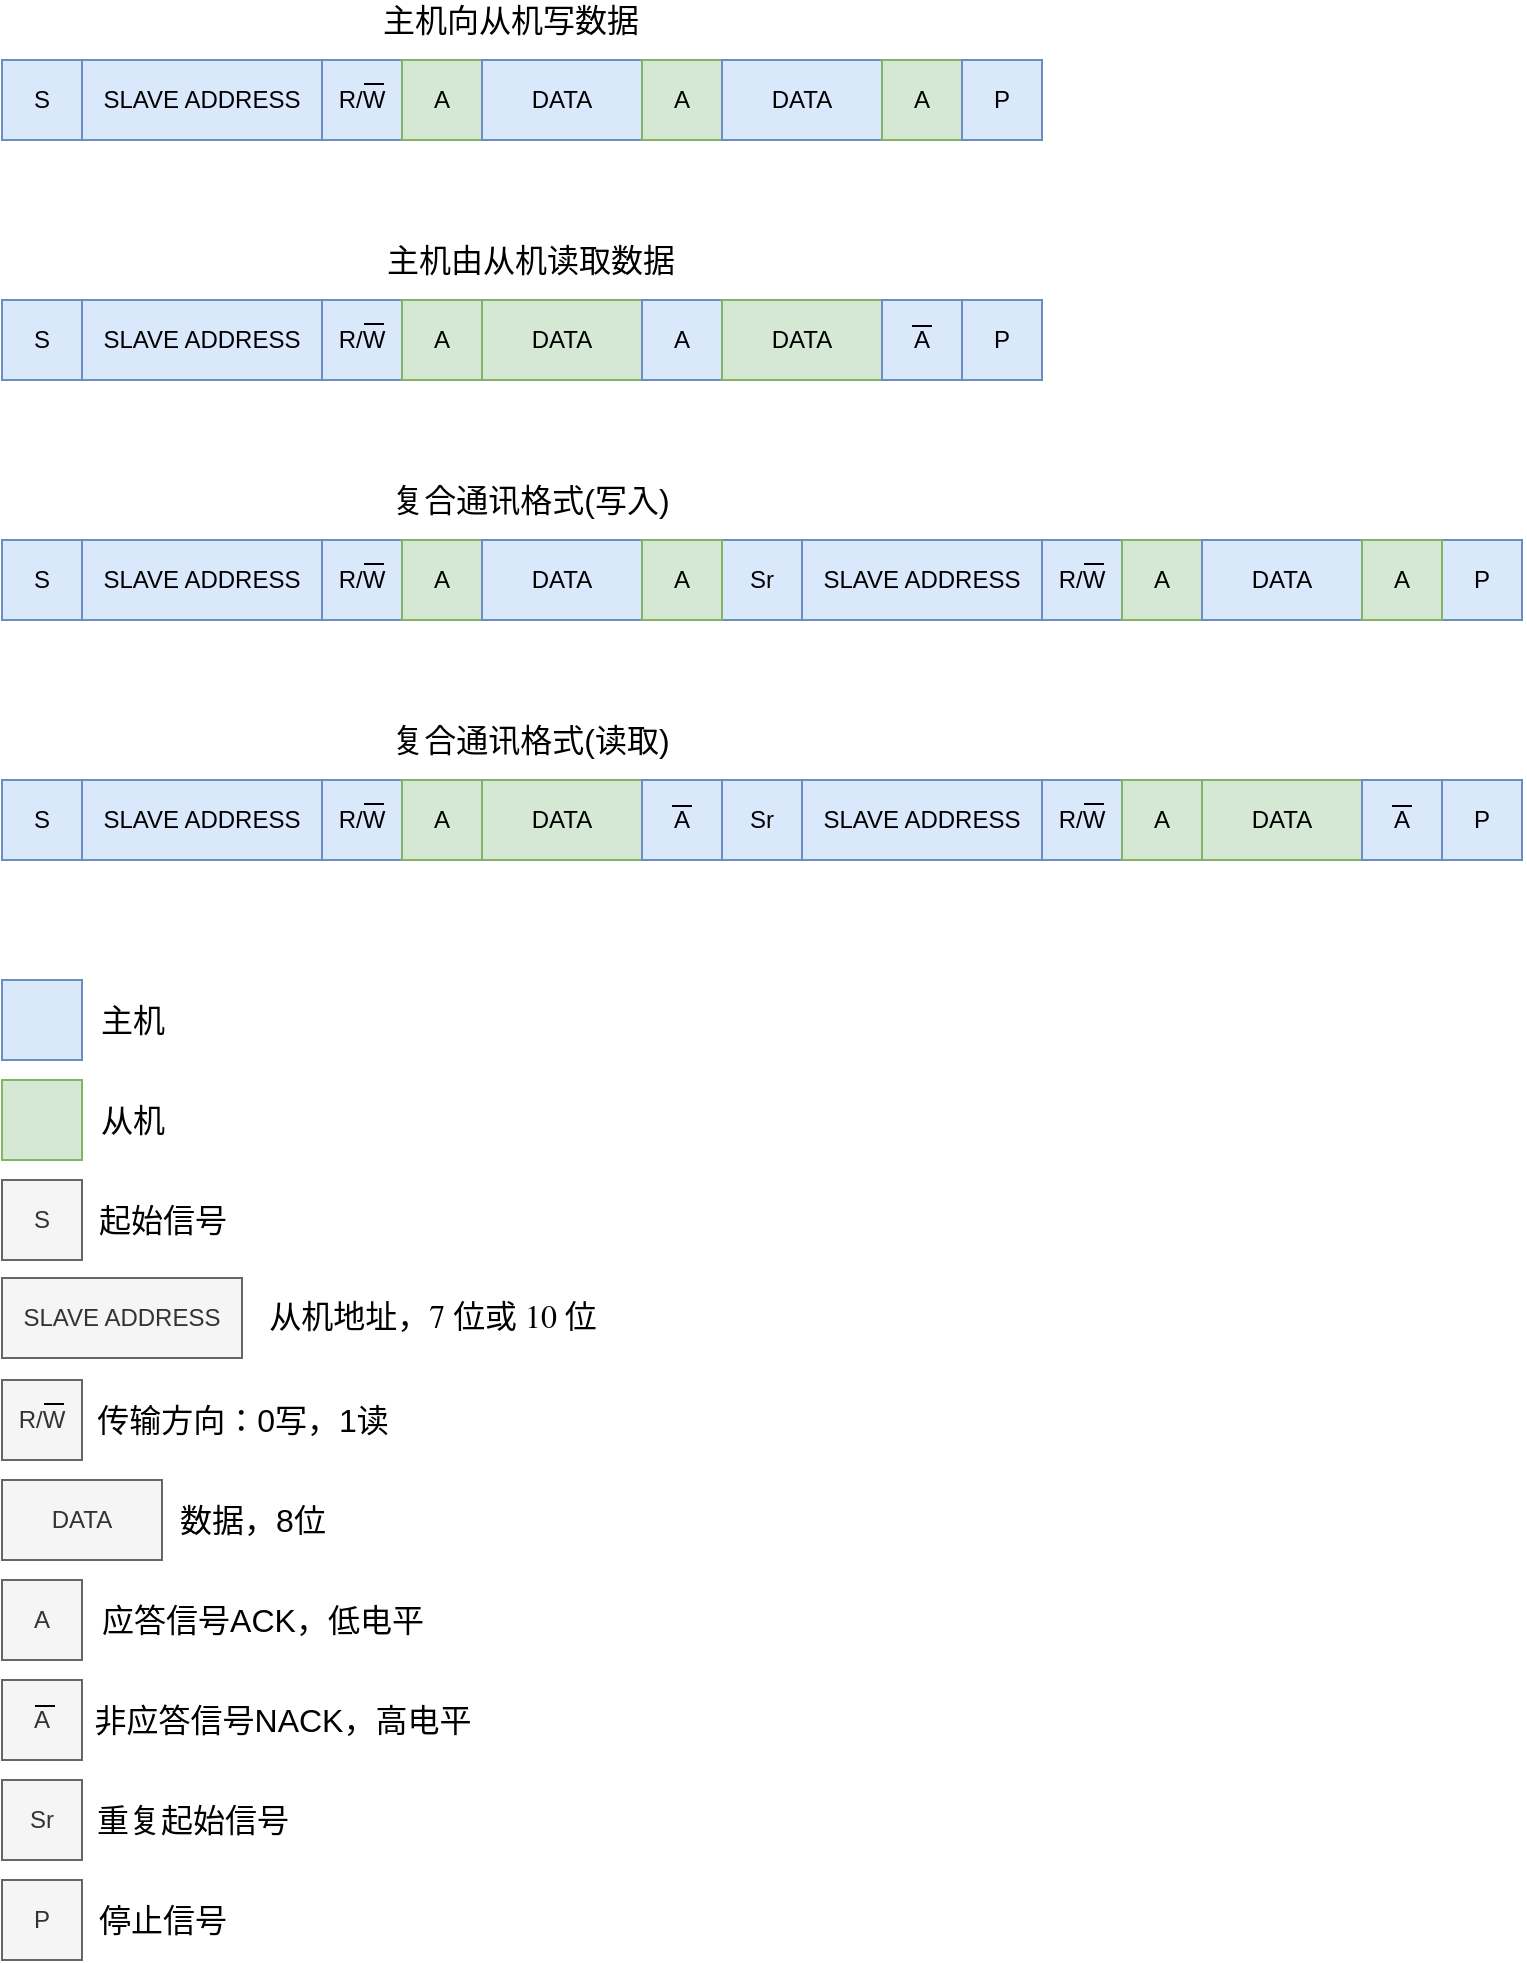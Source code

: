 <mxfile version="19.0.3" type="device"><diagram id="5Expymr3ACNFSiwDCyFG" name="第 1 页"><mxGraphModel dx="1185" dy="729" grid="1" gridSize="10" guides="1" tooltips="1" connect="1" arrows="1" fold="1" page="1" pageScale="1" pageWidth="827" pageHeight="1169" math="0" shadow="0"><root><mxCell id="0"/><mxCell id="1" parent="0"/><mxCell id="xz-j907vXnORHAB-LubN-1" value="" style="endArrow=none;html=1;rounded=0;entryX=1;entryY=1;entryDx=0;entryDy=0;fillColor=#dae8fc;strokeColor=#6c8ebf;" parent="1" target="xz-j907vXnORHAB-LubN-12" edge="1"><mxGeometry width="50" height="50" relative="1" as="geometry"><mxPoint x="160" y="520" as="sourcePoint"/><mxPoint x="800" y="520" as="targetPoint"/></mxGeometry></mxCell><mxCell id="xz-j907vXnORHAB-LubN-2" value="S" style="rounded=0;whiteSpace=wrap;html=1;fillColor=#dae8fc;strokeColor=#6c8ebf;" parent="1" vertex="1"><mxGeometry x="160" y="480" width="40" height="40" as="geometry"/></mxCell><mxCell id="xz-j907vXnORHAB-LubN-4" value="SLAVE ADDRESS" style="rounded=0;whiteSpace=wrap;html=1;fillColor=#dae8fc;strokeColor=#6c8ebf;" parent="1" vertex="1"><mxGeometry x="200" y="480" width="120" height="40" as="geometry"/></mxCell><mxCell id="xz-j907vXnORHAB-LubN-6" value="R/W" style="rounded=0;whiteSpace=wrap;html=1;fillColor=#dae8fc;strokeColor=#6c8ebf;" parent="1" vertex="1"><mxGeometry x="320" y="480" width="40" height="40" as="geometry"/></mxCell><mxCell id="xz-j907vXnORHAB-LubN-7" value="A" style="rounded=0;whiteSpace=wrap;html=1;fillColor=#d5e8d4;strokeColor=#82b366;" parent="1" vertex="1"><mxGeometry x="360" y="480" width="40" height="40" as="geometry"/></mxCell><mxCell id="xz-j907vXnORHAB-LubN-8" value="DATA" style="rounded=0;whiteSpace=wrap;html=1;fillColor=#dae8fc;strokeColor=#6c8ebf;" parent="1" vertex="1"><mxGeometry x="400" y="480" width="80" height="40" as="geometry"/></mxCell><mxCell id="xz-j907vXnORHAB-LubN-9" value="A" style="rounded=0;whiteSpace=wrap;html=1;fillColor=#d5e8d4;strokeColor=#82b366;" parent="1" vertex="1"><mxGeometry x="480" y="480" width="40" height="40" as="geometry"/></mxCell><mxCell id="xz-j907vXnORHAB-LubN-10" value="DATA" style="rounded=0;whiteSpace=wrap;html=1;fillColor=#dae8fc;strokeColor=#6c8ebf;" parent="1" vertex="1"><mxGeometry x="520" y="480" width="80" height="40" as="geometry"/></mxCell><mxCell id="xz-j907vXnORHAB-LubN-11" value="A" style="rounded=0;whiteSpace=wrap;html=1;fillColor=#d5e8d4;strokeColor=#82b366;" parent="1" vertex="1"><mxGeometry x="600" y="480" width="40" height="40" as="geometry"/></mxCell><mxCell id="xz-j907vXnORHAB-LubN-12" value="P" style="rounded=0;whiteSpace=wrap;html=1;fillColor=#dae8fc;strokeColor=#6c8ebf;" parent="1" vertex="1"><mxGeometry x="640" y="480" width="40" height="40" as="geometry"/></mxCell><mxCell id="xz-j907vXnORHAB-LubN-19" value="" style="endArrow=none;html=1;rounded=0;fontSize=16;strokeWidth=1;" parent="1" edge="1"><mxGeometry width="50" height="50" relative="1" as="geometry"><mxPoint x="341" y="492" as="sourcePoint"/><mxPoint x="351" y="492" as="targetPoint"/></mxGeometry></mxCell><mxCell id="xz-j907vXnORHAB-LubN-35" value="" style="endArrow=none;html=1;rounded=0;entryX=1;entryY=1;entryDx=0;entryDy=0;fillColor=#dae8fc;strokeColor=#6c8ebf;" parent="1" target="xz-j907vXnORHAB-LubN-44" edge="1"><mxGeometry width="50" height="50" relative="1" as="geometry"><mxPoint x="160" y="640" as="sourcePoint"/><mxPoint x="800" y="640" as="targetPoint"/></mxGeometry></mxCell><mxCell id="xz-j907vXnORHAB-LubN-36" value="S" style="rounded=0;whiteSpace=wrap;html=1;fillColor=#dae8fc;strokeColor=#6c8ebf;" parent="1" vertex="1"><mxGeometry x="160" y="600" width="40" height="40" as="geometry"/></mxCell><mxCell id="xz-j907vXnORHAB-LubN-37" value="SLAVE ADDRESS" style="rounded=0;whiteSpace=wrap;html=1;fillColor=#dae8fc;strokeColor=#6c8ebf;" parent="1" vertex="1"><mxGeometry x="200" y="600" width="120" height="40" as="geometry"/></mxCell><mxCell id="xz-j907vXnORHAB-LubN-38" value="R/W" style="rounded=0;whiteSpace=wrap;html=1;fillColor=#dae8fc;strokeColor=#6c8ebf;" parent="1" vertex="1"><mxGeometry x="320" y="600" width="40" height="40" as="geometry"/></mxCell><mxCell id="xz-j907vXnORHAB-LubN-39" value="A" style="rounded=0;whiteSpace=wrap;html=1;fillColor=#d5e8d4;strokeColor=#82b366;" parent="1" vertex="1"><mxGeometry x="360" y="600" width="40" height="40" as="geometry"/></mxCell><mxCell id="xz-j907vXnORHAB-LubN-40" value="DATA" style="rounded=0;whiteSpace=wrap;html=1;fillColor=#d5e8d4;strokeColor=#82b366;" parent="1" vertex="1"><mxGeometry x="400" y="600" width="80" height="40" as="geometry"/></mxCell><mxCell id="xz-j907vXnORHAB-LubN-41" value="A" style="rounded=0;whiteSpace=wrap;html=1;fillColor=#dae8fc;strokeColor=#6c8ebf;" parent="1" vertex="1"><mxGeometry x="480" y="600" width="40" height="40" as="geometry"/></mxCell><mxCell id="xz-j907vXnORHAB-LubN-42" value="DATA" style="rounded=0;whiteSpace=wrap;html=1;fillColor=#d5e8d4;strokeColor=#82b366;" parent="1" vertex="1"><mxGeometry x="520" y="600" width="80" height="40" as="geometry"/></mxCell><mxCell id="xz-j907vXnORHAB-LubN-43" value="A" style="rounded=0;whiteSpace=wrap;html=1;fillColor=#dae8fc;strokeColor=#6c8ebf;" parent="1" vertex="1"><mxGeometry x="600" y="600" width="40" height="40" as="geometry"/></mxCell><mxCell id="xz-j907vXnORHAB-LubN-44" value="P" style="rounded=0;whiteSpace=wrap;html=1;fillColor=#dae8fc;strokeColor=#6c8ebf;" parent="1" vertex="1"><mxGeometry x="640" y="600" width="40" height="40" as="geometry"/></mxCell><mxCell id="xz-j907vXnORHAB-LubN-47" value="" style="endArrow=none;html=1;rounded=0;fontSize=16;strokeWidth=1;" parent="1" edge="1"><mxGeometry width="50" height="50" relative="1" as="geometry"><mxPoint x="341" y="612" as="sourcePoint"/><mxPoint x="351" y="612" as="targetPoint"/></mxGeometry></mxCell><mxCell id="xz-j907vXnORHAB-LubN-48" value="" style="endArrow=none;html=1;rounded=0;fontSize=16;strokeWidth=1;fillColor=#dae8fc;strokeColor=#000000;" parent="1" edge="1"><mxGeometry width="50" height="50" relative="1" as="geometry"><mxPoint x="615" y="613" as="sourcePoint"/><mxPoint x="625" y="613" as="targetPoint"/></mxGeometry></mxCell><mxCell id="xz-j907vXnORHAB-LubN-49" value="主机由从机读取数据" style="text;html=1;align=center;verticalAlign=middle;resizable=0;points=[];autosize=1;strokeColor=none;fillColor=none;fontSize=16;" parent="1" vertex="1"><mxGeometry x="344" y="570" width="160" height="20" as="geometry"/></mxCell><mxCell id="xz-j907vXnORHAB-LubN-50" value="主机向从机写数据" style="text;html=1;align=center;verticalAlign=middle;resizable=0;points=[];autosize=1;strokeColor=none;fillColor=none;fontSize=16;" parent="1" vertex="1"><mxGeometry x="344" y="450" width="140" height="20" as="geometry"/></mxCell><mxCell id="xz-j907vXnORHAB-LubN-52" value="" style="endArrow=none;html=1;rounded=0;entryX=1;entryY=1;entryDx=0;entryDy=0;fillColor=#dae8fc;strokeColor=#6c8ebf;" parent="1" target="xz-j907vXnORHAB-LubN-61" edge="1"><mxGeometry width="50" height="50" relative="1" as="geometry"><mxPoint x="160" y="760" as="sourcePoint"/><mxPoint x="800" y="760" as="targetPoint"/></mxGeometry></mxCell><mxCell id="xz-j907vXnORHAB-LubN-53" value="S" style="rounded=0;whiteSpace=wrap;html=1;fillColor=#dae8fc;strokeColor=#6c8ebf;" parent="1" vertex="1"><mxGeometry x="160" y="720" width="40" height="40" as="geometry"/></mxCell><mxCell id="xz-j907vXnORHAB-LubN-54" value="SLAVE ADDRESS" style="rounded=0;whiteSpace=wrap;html=1;fillColor=#dae8fc;strokeColor=#6c8ebf;" parent="1" vertex="1"><mxGeometry x="200" y="720" width="120" height="40" as="geometry"/></mxCell><mxCell id="xz-j907vXnORHAB-LubN-55" value="R/W" style="rounded=0;whiteSpace=wrap;html=1;fillColor=#dae8fc;strokeColor=#6c8ebf;" parent="1" vertex="1"><mxGeometry x="320" y="720" width="40" height="40" as="geometry"/></mxCell><mxCell id="xz-j907vXnORHAB-LubN-56" value="A" style="rounded=0;whiteSpace=wrap;html=1;fillColor=#d5e8d4;strokeColor=#82b366;" parent="1" vertex="1"><mxGeometry x="360" y="720" width="40" height="40" as="geometry"/></mxCell><mxCell id="xz-j907vXnORHAB-LubN-57" value="DATA" style="rounded=0;whiteSpace=wrap;html=1;fillColor=#dae8fc;strokeColor=#6c8ebf;" parent="1" vertex="1"><mxGeometry x="400" y="720" width="80" height="40" as="geometry"/></mxCell><mxCell id="xz-j907vXnORHAB-LubN-61" value="P" style="rounded=0;whiteSpace=wrap;html=1;fillColor=#dae8fc;strokeColor=#6c8ebf;" parent="1" vertex="1"><mxGeometry x="880" y="720" width="40" height="40" as="geometry"/></mxCell><mxCell id="xz-j907vXnORHAB-LubN-64" value="" style="endArrow=none;html=1;rounded=0;fontSize=16;strokeWidth=1;" parent="1" edge="1"><mxGeometry width="50" height="50" relative="1" as="geometry"><mxPoint x="341" y="732" as="sourcePoint"/><mxPoint x="351" y="732" as="targetPoint"/></mxGeometry></mxCell><mxCell id="xz-j907vXnORHAB-LubN-66" value="复合通讯格式(写入)" style="text;html=1;align=center;verticalAlign=middle;resizable=0;points=[];autosize=1;strokeColor=none;fillColor=none;fontSize=16;" parent="1" vertex="1"><mxGeometry x="349" y="690" width="150" height="20" as="geometry"/></mxCell><mxCell id="xz-j907vXnORHAB-LubN-69" value="Sr" style="rounded=0;whiteSpace=wrap;html=1;fillColor=#dae8fc;strokeColor=#6c8ebf;" parent="1" vertex="1"><mxGeometry x="520" y="720" width="40" height="40" as="geometry"/></mxCell><mxCell id="xz-j907vXnORHAB-LubN-70" value="SLAVE ADDRESS" style="rounded=0;whiteSpace=wrap;html=1;fillColor=#dae8fc;strokeColor=#6c8ebf;" parent="1" vertex="1"><mxGeometry x="560" y="720" width="120" height="40" as="geometry"/></mxCell><mxCell id="xz-j907vXnORHAB-LubN-71" value="R/W" style="rounded=0;whiteSpace=wrap;html=1;fillColor=#dae8fc;strokeColor=#6c8ebf;" parent="1" vertex="1"><mxGeometry x="680" y="720" width="40" height="40" as="geometry"/></mxCell><mxCell id="xz-j907vXnORHAB-LubN-72" value="" style="endArrow=none;html=1;rounded=0;fontSize=16;strokeWidth=1;" parent="1" edge="1"><mxGeometry width="50" height="50" relative="1" as="geometry"><mxPoint x="701" y="732" as="sourcePoint"/><mxPoint x="711" y="732" as="targetPoint"/></mxGeometry></mxCell><mxCell id="xz-j907vXnORHAB-LubN-73" value="A" style="rounded=0;whiteSpace=wrap;html=1;fillColor=#d5e8d4;strokeColor=#82b366;" parent="1" vertex="1"><mxGeometry x="720" y="720" width="40" height="40" as="geometry"/></mxCell><mxCell id="xz-j907vXnORHAB-LubN-74" value="DATA" style="rounded=0;whiteSpace=wrap;html=1;fillColor=#dae8fc;strokeColor=#6c8ebf;" parent="1" vertex="1"><mxGeometry x="760" y="720" width="80" height="40" as="geometry"/></mxCell><mxCell id="xz-j907vXnORHAB-LubN-78" value="" style="endArrow=none;html=1;rounded=0;entryX=1;entryY=1;entryDx=0;entryDy=0;fillColor=#dae8fc;strokeColor=#6c8ebf;" parent="1" target="xz-j907vXnORHAB-LubN-84" edge="1"><mxGeometry width="50" height="50" relative="1" as="geometry"><mxPoint x="160" y="880" as="sourcePoint"/><mxPoint x="800" y="880" as="targetPoint"/></mxGeometry></mxCell><mxCell id="xz-j907vXnORHAB-LubN-79" value="S" style="rounded=0;whiteSpace=wrap;html=1;fillColor=#dae8fc;strokeColor=#6c8ebf;" parent="1" vertex="1"><mxGeometry x="160" y="840" width="40" height="40" as="geometry"/></mxCell><mxCell id="xz-j907vXnORHAB-LubN-80" value="SLAVE ADDRESS" style="rounded=0;whiteSpace=wrap;html=1;fillColor=#dae8fc;strokeColor=#6c8ebf;" parent="1" vertex="1"><mxGeometry x="200" y="840" width="120" height="40" as="geometry"/></mxCell><mxCell id="xz-j907vXnORHAB-LubN-81" value="R/W" style="rounded=0;whiteSpace=wrap;html=1;fillColor=#dae8fc;strokeColor=#6c8ebf;" parent="1" vertex="1"><mxGeometry x="320" y="840" width="40" height="40" as="geometry"/></mxCell><mxCell id="xz-j907vXnORHAB-LubN-82" value="A" style="rounded=0;whiteSpace=wrap;html=1;fillColor=#d5e8d4;strokeColor=#82b366;" parent="1" vertex="1"><mxGeometry x="360" y="840" width="40" height="40" as="geometry"/></mxCell><mxCell id="xz-j907vXnORHAB-LubN-83" value="DATA" style="rounded=0;whiteSpace=wrap;html=1;fillColor=#d5e8d4;strokeColor=#82b366;" parent="1" vertex="1"><mxGeometry x="400" y="840" width="80" height="40" as="geometry"/></mxCell><mxCell id="xz-j907vXnORHAB-LubN-84" value="P" style="rounded=0;whiteSpace=wrap;html=1;fillColor=#dae8fc;strokeColor=#6c8ebf;" parent="1" vertex="1"><mxGeometry x="880" y="840" width="40" height="40" as="geometry"/></mxCell><mxCell id="xz-j907vXnORHAB-LubN-85" value="主机" style="text;html=1;align=center;verticalAlign=middle;resizable=0;points=[];autosize=1;strokeColor=none;fillColor=none;fontSize=16;" parent="1" vertex="1"><mxGeometry x="200" y="950" width="50" height="20" as="geometry"/></mxCell><mxCell id="xz-j907vXnORHAB-LubN-86" value="从机" style="text;html=1;align=center;verticalAlign=middle;resizable=0;points=[];autosize=1;strokeColor=none;fillColor=none;fontSize=16;" parent="1" vertex="1"><mxGeometry x="200" y="1000" width="50" height="20" as="geometry"/></mxCell><mxCell id="xz-j907vXnORHAB-LubN-87" value="" style="endArrow=none;html=1;rounded=0;fontSize=16;strokeWidth=1;" parent="1" edge="1"><mxGeometry width="50" height="50" relative="1" as="geometry"><mxPoint x="341" y="852" as="sourcePoint"/><mxPoint x="351" y="852" as="targetPoint"/></mxGeometry></mxCell><mxCell id="xz-j907vXnORHAB-LubN-88" value="复合通讯格式(读取)" style="text;html=1;align=center;verticalAlign=middle;resizable=0;points=[];autosize=1;strokeColor=none;fillColor=none;fontSize=16;" parent="1" vertex="1"><mxGeometry x="349" y="810" width="150" height="20" as="geometry"/></mxCell><mxCell id="xz-j907vXnORHAB-LubN-91" value="Sr" style="rounded=0;whiteSpace=wrap;html=1;fillColor=#dae8fc;strokeColor=#6c8ebf;" parent="1" vertex="1"><mxGeometry x="520" y="840" width="40" height="40" as="geometry"/></mxCell><mxCell id="xz-j907vXnORHAB-LubN-92" value="SLAVE ADDRESS" style="rounded=0;whiteSpace=wrap;html=1;fillColor=#dae8fc;strokeColor=#6c8ebf;" parent="1" vertex="1"><mxGeometry x="560" y="840" width="120" height="40" as="geometry"/></mxCell><mxCell id="xz-j907vXnORHAB-LubN-93" value="R/W" style="rounded=0;whiteSpace=wrap;html=1;fillColor=#dae8fc;strokeColor=#6c8ebf;" parent="1" vertex="1"><mxGeometry x="680" y="840" width="40" height="40" as="geometry"/></mxCell><mxCell id="xz-j907vXnORHAB-LubN-94" value="" style="endArrow=none;html=1;rounded=0;fontSize=16;strokeWidth=1;" parent="1" edge="1"><mxGeometry width="50" height="50" relative="1" as="geometry"><mxPoint x="701" y="852" as="sourcePoint"/><mxPoint x="711" y="852" as="targetPoint"/></mxGeometry></mxCell><mxCell id="xz-j907vXnORHAB-LubN-95" value="A" style="rounded=0;whiteSpace=wrap;html=1;fillColor=#d5e8d4;strokeColor=#82b366;" parent="1" vertex="1"><mxGeometry x="720" y="840" width="40" height="40" as="geometry"/></mxCell><mxCell id="xz-j907vXnORHAB-LubN-96" value="DATA" style="rounded=0;whiteSpace=wrap;html=1;fillColor=#d5e8d4;strokeColor=#82b366;" parent="1" vertex="1"><mxGeometry x="760" y="840" width="80" height="40" as="geometry"/></mxCell><mxCell id="xz-j907vXnORHAB-LubN-99" value="A" style="rounded=0;whiteSpace=wrap;html=1;fillColor=#d5e8d4;strokeColor=#82b366;" parent="1" vertex="1"><mxGeometry x="480" y="720" width="40" height="40" as="geometry"/></mxCell><mxCell id="xz-j907vXnORHAB-LubN-100" value="A" style="rounded=0;whiteSpace=wrap;html=1;fillColor=#d5e8d4;strokeColor=#82b366;" parent="1" vertex="1"><mxGeometry x="840" y="720" width="40" height="40" as="geometry"/></mxCell><mxCell id="xz-j907vXnORHAB-LubN-101" value="A" style="rounded=0;whiteSpace=wrap;html=1;fillColor=#dae8fc;strokeColor=#6c8ebf;" parent="1" vertex="1"><mxGeometry x="480" y="840" width="40" height="40" as="geometry"/></mxCell><mxCell id="xz-j907vXnORHAB-LubN-102" value="" style="endArrow=none;html=1;rounded=0;fontSize=16;strokeWidth=1;fillColor=#dae8fc;strokeColor=#000000;" parent="1" edge="1"><mxGeometry width="50" height="50" relative="1" as="geometry"><mxPoint x="495" y="853" as="sourcePoint"/><mxPoint x="505" y="853" as="targetPoint"/></mxGeometry></mxCell><mxCell id="xz-j907vXnORHAB-LubN-103" value="A" style="rounded=0;whiteSpace=wrap;html=1;fillColor=#dae8fc;strokeColor=#6c8ebf;" parent="1" vertex="1"><mxGeometry x="840" y="840" width="40" height="40" as="geometry"/></mxCell><mxCell id="xz-j907vXnORHAB-LubN-104" value="" style="endArrow=none;html=1;rounded=0;fontSize=16;strokeWidth=1;fillColor=#dae8fc;strokeColor=#000000;" parent="1" edge="1"><mxGeometry width="50" height="50" relative="1" as="geometry"><mxPoint x="855" y="853" as="sourcePoint"/><mxPoint x="865" y="853" as="targetPoint"/></mxGeometry></mxCell><mxCell id="xz-j907vXnORHAB-LubN-105" value="S" style="rounded=0;whiteSpace=wrap;html=1;fillColor=#f5f5f5;strokeColor=#666666;fontColor=#333333;" parent="1" vertex="1"><mxGeometry x="160" y="1040" width="40" height="40" as="geometry"/></mxCell><mxCell id="xz-j907vXnORHAB-LubN-106" value="起始信号" style="text;html=1;align=center;verticalAlign=middle;resizable=0;points=[];autosize=1;strokeColor=none;fillColor=none;fontSize=16;" parent="1" vertex="1"><mxGeometry x="200" y="1050" width="80" height="20" as="geometry"/></mxCell><mxCell id="xz-j907vXnORHAB-LubN-107" value="SLAVE ADDRESS" style="rounded=0;whiteSpace=wrap;html=1;fillColor=#f5f5f5;strokeColor=#666666;fontColor=#333333;" parent="1" vertex="1"><mxGeometry x="160" y="1089" width="120" height="40" as="geometry"/></mxCell><mxCell id="xz-j907vXnORHAB-LubN-108" value="从机地址，&lt;span style=&quot;background-color: initial; font-size: 11.955pt; font-family: FreeSerif;&quot;&gt;7 &lt;/span&gt;&lt;span style=&quot;background-color: initial; font-size: 11.955pt; font-family: FandolSong-Regular;&quot;&gt;位或 &lt;/span&gt;&lt;span style=&quot;background-color: initial; font-size: 11.955pt; font-family: FreeSerif;&quot;&gt;10 &lt;/span&gt;&lt;span style=&quot;background-color: initial; font-size: 11.955pt; font-family: FandolSong-Regular;&quot;&gt;位&lt;/span&gt;" style="text;html=1;align=center;verticalAlign=middle;resizable=0;points=[];autosize=1;strokeColor=none;fillColor=none;fontSize=16;" parent="1" vertex="1"><mxGeometry x="280" y="1094" width="190" height="30" as="geometry"/></mxCell><mxCell id="xz-j907vXnORHAB-LubN-110" value="R/W" style="rounded=0;whiteSpace=wrap;html=1;fillColor=#f5f5f5;strokeColor=#666666;fontColor=#333333;" parent="1" vertex="1"><mxGeometry x="160" y="1140" width="40" height="40" as="geometry"/></mxCell><mxCell id="xz-j907vXnORHAB-LubN-111" value="" style="endArrow=none;html=1;rounded=0;fontSize=16;strokeWidth=1;" parent="1" edge="1"><mxGeometry width="50" height="50" relative="1" as="geometry"><mxPoint x="181" y="1152" as="sourcePoint"/><mxPoint x="191" y="1152" as="targetPoint"/></mxGeometry></mxCell><mxCell id="xz-j907vXnORHAB-LubN-112" value="传输方向：0写，1读" style="text;html=1;align=center;verticalAlign=middle;resizable=0;points=[];autosize=1;strokeColor=none;fillColor=none;fontSize=16;" parent="1" vertex="1"><mxGeometry x="200" y="1150" width="160" height="20" as="geometry"/></mxCell><mxCell id="xz-j907vXnORHAB-LubN-113" value="A" style="rounded=0;whiteSpace=wrap;html=1;fillColor=#f5f5f5;strokeColor=#666666;fontColor=#333333;" parent="1" vertex="1"><mxGeometry x="160" y="1240" width="40" height="40" as="geometry"/></mxCell><mxCell id="xz-j907vXnORHAB-LubN-114" value="应答信号ACK，低电平" style="text;html=1;align=center;verticalAlign=middle;resizable=0;points=[];autosize=1;strokeColor=none;fillColor=none;fontSize=16;" parent="1" vertex="1"><mxGeometry x="200" y="1250" width="180" height="20" as="geometry"/></mxCell><mxCell id="xz-j907vXnORHAB-LubN-115" value="A" style="rounded=0;whiteSpace=wrap;html=1;fillColor=#f5f5f5;strokeColor=#666666;fontColor=#333333;" parent="1" vertex="1"><mxGeometry x="160" y="1290" width="40" height="40" as="geometry"/></mxCell><mxCell id="xz-j907vXnORHAB-LubN-116" value="" style="endArrow=none;html=1;rounded=0;fontSize=16;strokeWidth=1;fillColor=#dae8fc;strokeColor=#000000;" parent="1" edge="1"><mxGeometry width="50" height="50" relative="1" as="geometry"><mxPoint x="176.5" y="1303" as="sourcePoint"/><mxPoint x="186.5" y="1303" as="targetPoint"/></mxGeometry></mxCell><mxCell id="xz-j907vXnORHAB-LubN-117" value="非应答信号NACK，高电平" style="text;html=1;align=center;verticalAlign=middle;resizable=0;points=[];autosize=1;strokeColor=none;fillColor=none;fontSize=16;" parent="1" vertex="1"><mxGeometry x="200" y="1300" width="200" height="20" as="geometry"/></mxCell><mxCell id="xz-j907vXnORHAB-LubN-118" value="Sr" style="rounded=0;whiteSpace=wrap;html=1;fillColor=#f5f5f5;strokeColor=#666666;fontColor=#333333;" parent="1" vertex="1"><mxGeometry x="160" y="1340" width="40" height="40" as="geometry"/></mxCell><mxCell id="xz-j907vXnORHAB-LubN-119" value="重复起始信号" style="text;html=1;align=center;verticalAlign=middle;resizable=0;points=[];autosize=1;strokeColor=none;fillColor=none;fontSize=16;" parent="1" vertex="1"><mxGeometry x="200" y="1350" width="110" height="20" as="geometry"/></mxCell><mxCell id="xz-j907vXnORHAB-LubN-120" value="P" style="rounded=0;whiteSpace=wrap;html=1;fillColor=#f5f5f5;strokeColor=#666666;fontColor=#333333;" parent="1" vertex="1"><mxGeometry x="160" y="1390" width="40" height="40" as="geometry"/></mxCell><mxCell id="xz-j907vXnORHAB-LubN-121" value="停止信号" style="text;html=1;align=center;verticalAlign=middle;resizable=0;points=[];autosize=1;strokeColor=none;fillColor=none;fontSize=16;" parent="1" vertex="1"><mxGeometry x="200" y="1400" width="80" height="20" as="geometry"/></mxCell><mxCell id="iKNKLa1U4VHh30jdoMDW-1" value="DATA" style="rounded=0;whiteSpace=wrap;html=1;fillColor=#f5f5f5;strokeColor=#666666;fontColor=#333333;" parent="1" vertex="1"><mxGeometry x="160" y="1190" width="80" height="40" as="geometry"/></mxCell><mxCell id="iKNKLa1U4VHh30jdoMDW-2" value="数据，8位" style="text;html=1;align=center;verticalAlign=middle;resizable=0;points=[];autosize=1;strokeColor=none;fillColor=none;fontSize=16;" parent="1" vertex="1"><mxGeometry x="240" y="1200" width="90" height="20" as="geometry"/></mxCell><mxCell id="zgQ0UOpznTUYhTgWyt3C-1" value="" style="rounded=0;whiteSpace=wrap;html=1;fillColor=#d5e8d4;strokeColor=#82b366;" vertex="1" parent="1"><mxGeometry x="160" y="990" width="40" height="40" as="geometry"/></mxCell><mxCell id="zgQ0UOpznTUYhTgWyt3C-2" value="" style="rounded=0;whiteSpace=wrap;html=1;fillColor=#dae8fc;strokeColor=#6c8ebf;" vertex="1" parent="1"><mxGeometry x="160" y="940" width="40" height="40" as="geometry"/></mxCell></root></mxGraphModel></diagram></mxfile>